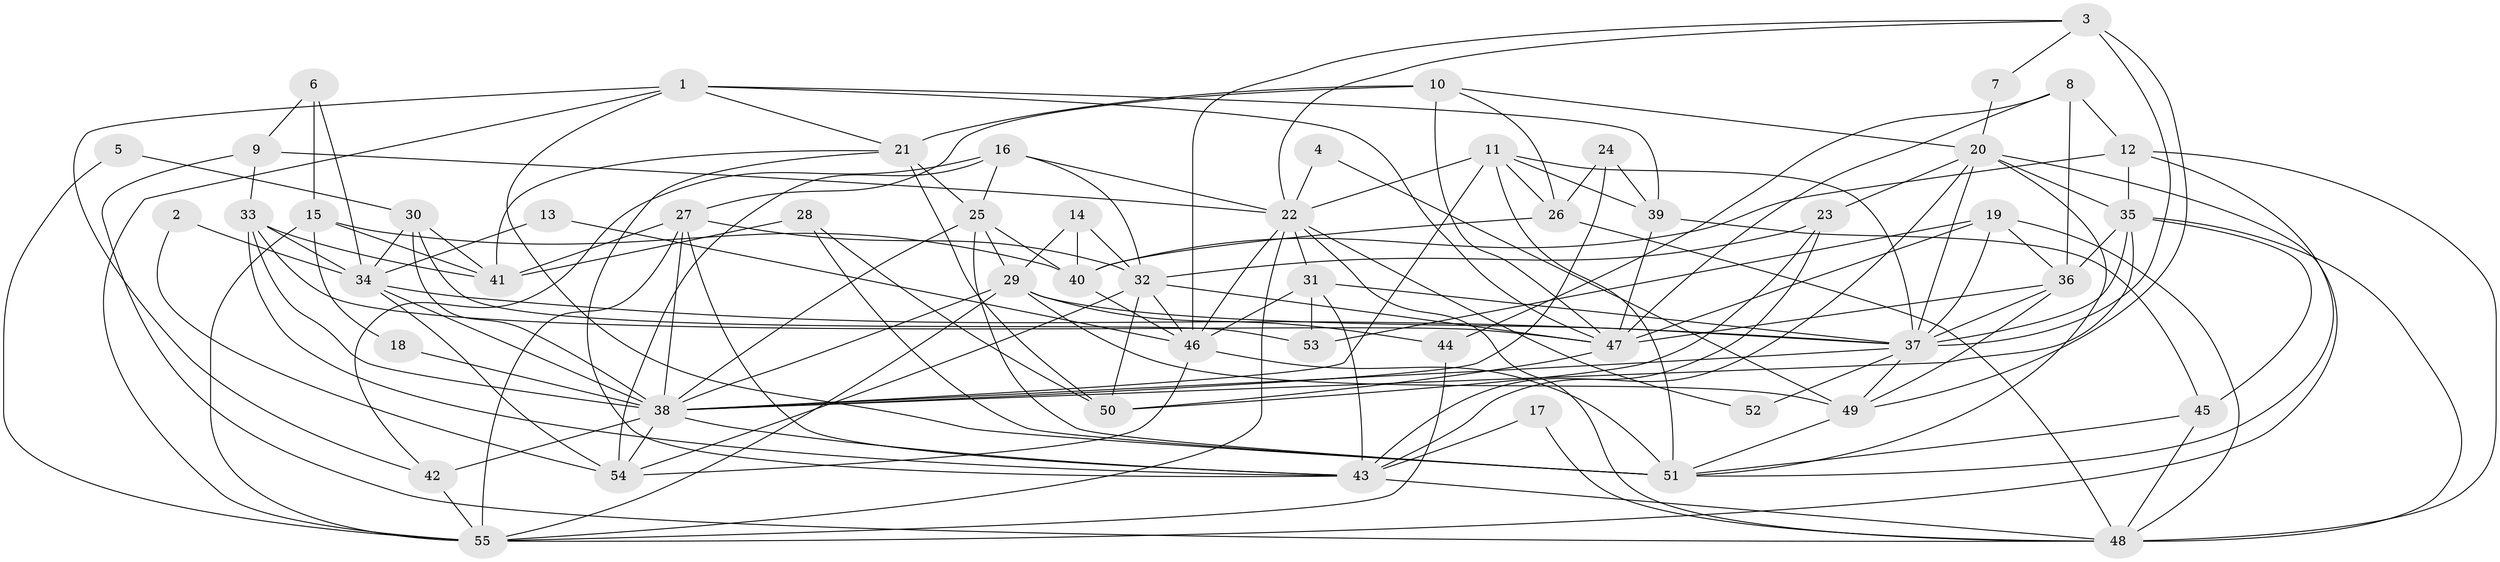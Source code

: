 // original degree distribution, {5: 0.22935779816513763, 3: 0.24770642201834864, 2: 0.1651376146788991, 6: 0.05504587155963303, 4: 0.23853211009174313, 7: 0.03669724770642202, 8: 0.009174311926605505, 9: 0.01834862385321101}
// Generated by graph-tools (version 1.1) at 2025/50/03/09/25 03:50:10]
// undirected, 55 vertices, 151 edges
graph export_dot {
graph [start="1"]
  node [color=gray90,style=filled];
  1;
  2;
  3;
  4;
  5;
  6;
  7;
  8;
  9;
  10;
  11;
  12;
  13;
  14;
  15;
  16;
  17;
  18;
  19;
  20;
  21;
  22;
  23;
  24;
  25;
  26;
  27;
  28;
  29;
  30;
  31;
  32;
  33;
  34;
  35;
  36;
  37;
  38;
  39;
  40;
  41;
  42;
  43;
  44;
  45;
  46;
  47;
  48;
  49;
  50;
  51;
  52;
  53;
  54;
  55;
  1 -- 21 [weight=1.0];
  1 -- 39 [weight=1.0];
  1 -- 42 [weight=1.0];
  1 -- 47 [weight=1.0];
  1 -- 51 [weight=1.0];
  1 -- 55 [weight=1.0];
  2 -- 34 [weight=1.0];
  2 -- 54 [weight=1.0];
  3 -- 7 [weight=1.0];
  3 -- 22 [weight=1.0];
  3 -- 37 [weight=2.0];
  3 -- 46 [weight=1.0];
  3 -- 49 [weight=1.0];
  4 -- 22 [weight=1.0];
  4 -- 49 [weight=1.0];
  5 -- 30 [weight=1.0];
  5 -- 55 [weight=1.0];
  6 -- 9 [weight=1.0];
  6 -- 15 [weight=1.0];
  6 -- 34 [weight=1.0];
  7 -- 20 [weight=1.0];
  8 -- 12 [weight=1.0];
  8 -- 36 [weight=1.0];
  8 -- 44 [weight=1.0];
  8 -- 47 [weight=1.0];
  9 -- 22 [weight=1.0];
  9 -- 33 [weight=1.0];
  9 -- 48 [weight=1.0];
  10 -- 20 [weight=1.0];
  10 -- 21 [weight=1.0];
  10 -- 26 [weight=1.0];
  10 -- 27 [weight=1.0];
  10 -- 47 [weight=1.0];
  11 -- 22 [weight=1.0];
  11 -- 26 [weight=1.0];
  11 -- 37 [weight=1.0];
  11 -- 38 [weight=1.0];
  11 -- 39 [weight=1.0];
  11 -- 51 [weight=1.0];
  12 -- 35 [weight=1.0];
  12 -- 40 [weight=1.0];
  12 -- 48 [weight=1.0];
  12 -- 51 [weight=1.0];
  13 -- 34 [weight=1.0];
  13 -- 46 [weight=1.0];
  14 -- 29 [weight=1.0];
  14 -- 32 [weight=1.0];
  14 -- 40 [weight=1.0];
  15 -- 18 [weight=1.0];
  15 -- 40 [weight=1.0];
  15 -- 41 [weight=1.0];
  15 -- 55 [weight=1.0];
  16 -- 22 [weight=1.0];
  16 -- 25 [weight=1.0];
  16 -- 32 [weight=1.0];
  16 -- 42 [weight=1.0];
  16 -- 54 [weight=1.0];
  17 -- 43 [weight=1.0];
  17 -- 48 [weight=1.0];
  18 -- 38 [weight=1.0];
  19 -- 36 [weight=1.0];
  19 -- 37 [weight=1.0];
  19 -- 47 [weight=1.0];
  19 -- 48 [weight=1.0];
  19 -- 53 [weight=1.0];
  20 -- 23 [weight=1.0];
  20 -- 35 [weight=1.0];
  20 -- 37 [weight=1.0];
  20 -- 43 [weight=1.0];
  20 -- 51 [weight=1.0];
  20 -- 55 [weight=1.0];
  21 -- 25 [weight=2.0];
  21 -- 41 [weight=1.0];
  21 -- 43 [weight=1.0];
  21 -- 50 [weight=1.0];
  22 -- 31 [weight=1.0];
  22 -- 46 [weight=1.0];
  22 -- 48 [weight=1.0];
  22 -- 52 [weight=1.0];
  22 -- 55 [weight=1.0];
  23 -- 32 [weight=1.0];
  23 -- 43 [weight=1.0];
  23 -- 50 [weight=1.0];
  24 -- 26 [weight=1.0];
  24 -- 38 [weight=1.0];
  24 -- 39 [weight=1.0];
  25 -- 29 [weight=1.0];
  25 -- 38 [weight=1.0];
  25 -- 40 [weight=1.0];
  25 -- 51 [weight=1.0];
  26 -- 40 [weight=1.0];
  26 -- 48 [weight=1.0];
  27 -- 32 [weight=1.0];
  27 -- 38 [weight=1.0];
  27 -- 41 [weight=1.0];
  27 -- 43 [weight=1.0];
  27 -- 55 [weight=3.0];
  28 -- 41 [weight=1.0];
  28 -- 50 [weight=1.0];
  28 -- 51 [weight=2.0];
  29 -- 37 [weight=1.0];
  29 -- 38 [weight=1.0];
  29 -- 44 [weight=1.0];
  29 -- 49 [weight=1.0];
  29 -- 55 [weight=1.0];
  30 -- 34 [weight=1.0];
  30 -- 38 [weight=1.0];
  30 -- 41 [weight=1.0];
  30 -- 53 [weight=1.0];
  31 -- 37 [weight=1.0];
  31 -- 43 [weight=1.0];
  31 -- 46 [weight=1.0];
  31 -- 53 [weight=1.0];
  32 -- 46 [weight=1.0];
  32 -- 47 [weight=1.0];
  32 -- 50 [weight=1.0];
  32 -- 54 [weight=1.0];
  33 -- 34 [weight=1.0];
  33 -- 38 [weight=1.0];
  33 -- 41 [weight=1.0];
  33 -- 43 [weight=1.0];
  33 -- 47 [weight=1.0];
  34 -- 37 [weight=1.0];
  34 -- 38 [weight=1.0];
  34 -- 54 [weight=1.0];
  35 -- 36 [weight=1.0];
  35 -- 37 [weight=1.0];
  35 -- 38 [weight=1.0];
  35 -- 45 [weight=1.0];
  35 -- 48 [weight=1.0];
  36 -- 37 [weight=1.0];
  36 -- 47 [weight=1.0];
  36 -- 49 [weight=1.0];
  37 -- 38 [weight=1.0];
  37 -- 49 [weight=1.0];
  37 -- 52 [weight=1.0];
  38 -- 42 [weight=2.0];
  38 -- 43 [weight=1.0];
  38 -- 54 [weight=1.0];
  39 -- 45 [weight=1.0];
  39 -- 47 [weight=1.0];
  40 -- 46 [weight=1.0];
  42 -- 55 [weight=1.0];
  43 -- 48 [weight=1.0];
  44 -- 55 [weight=1.0];
  45 -- 48 [weight=1.0];
  45 -- 51 [weight=1.0];
  46 -- 51 [weight=1.0];
  46 -- 54 [weight=1.0];
  47 -- 50 [weight=1.0];
  49 -- 51 [weight=1.0];
}
